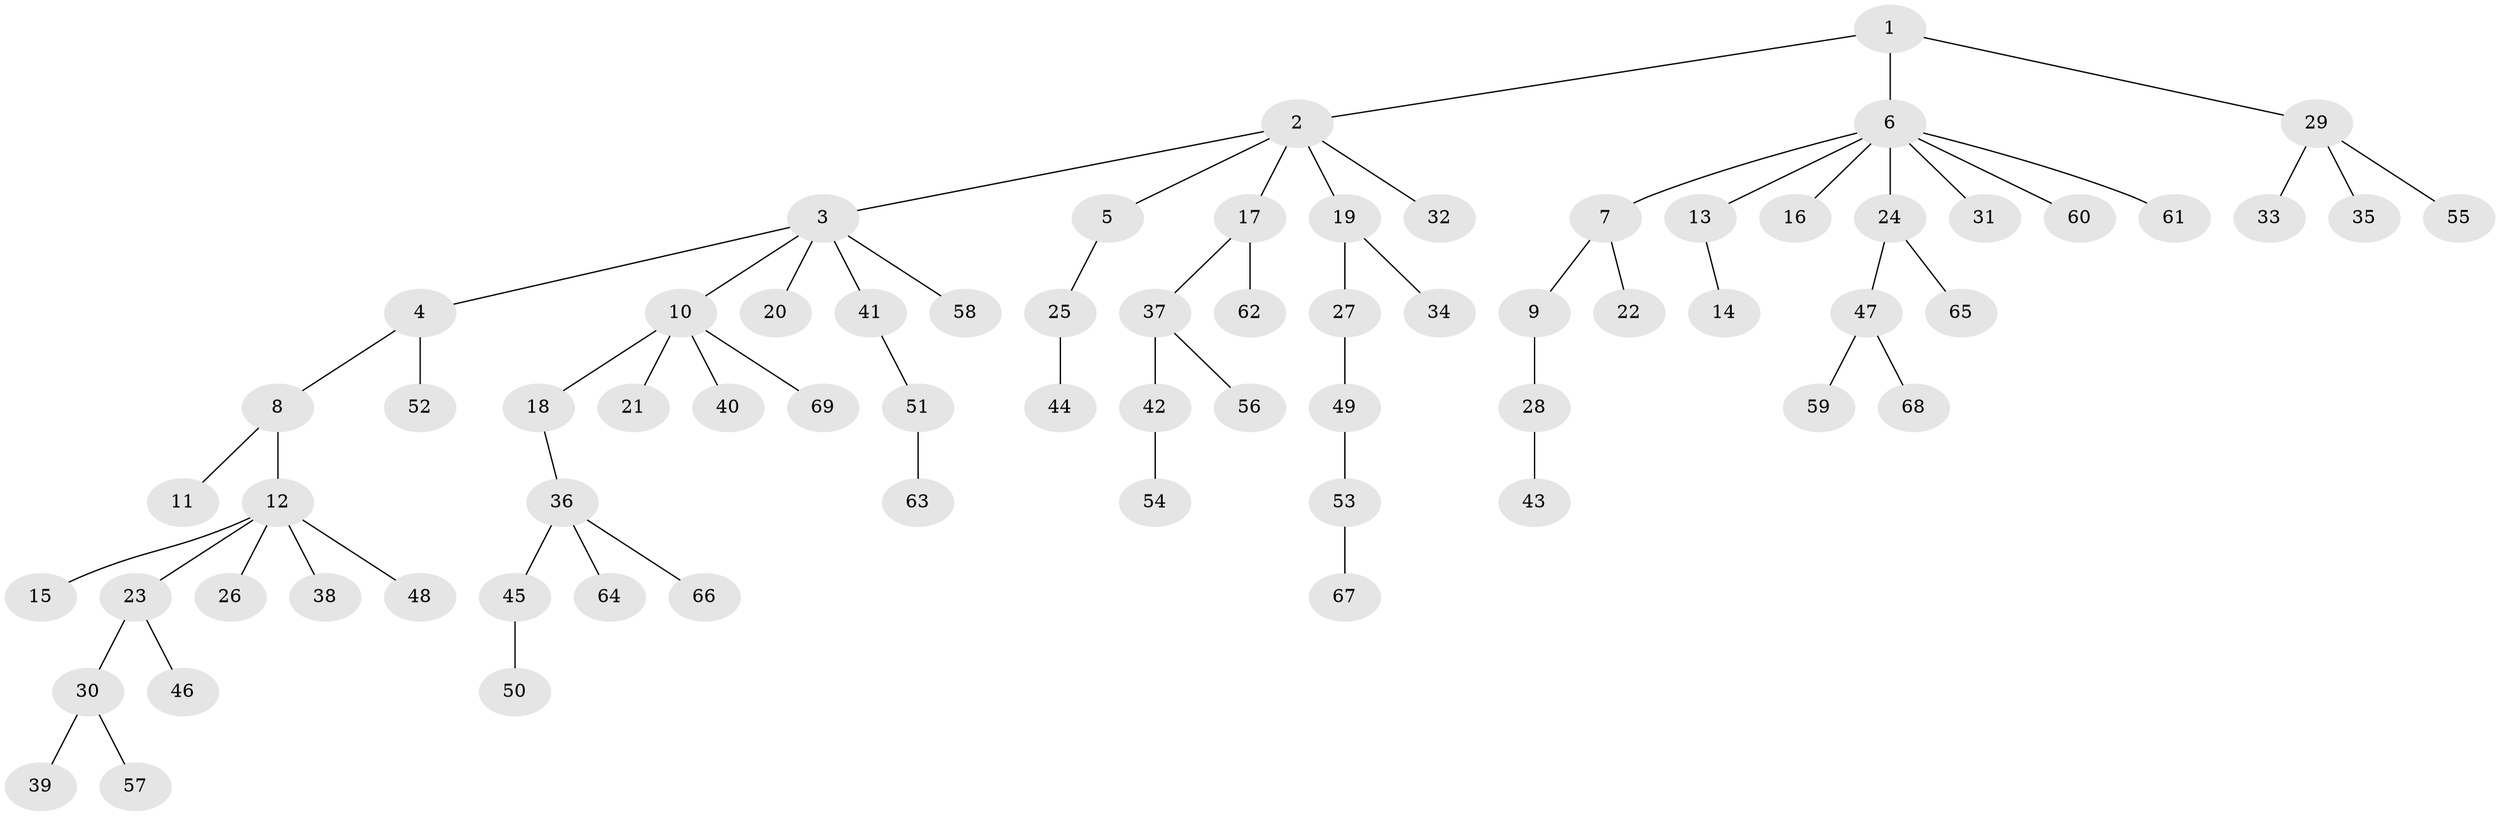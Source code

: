 // Generated by graph-tools (version 1.1) at 2025/53/03/09/25 04:53:20]
// undirected, 69 vertices, 68 edges
graph export_dot {
graph [start="1"]
  node [color=gray90,style=filled];
  1;
  2;
  3;
  4;
  5;
  6;
  7;
  8;
  9;
  10;
  11;
  12;
  13;
  14;
  15;
  16;
  17;
  18;
  19;
  20;
  21;
  22;
  23;
  24;
  25;
  26;
  27;
  28;
  29;
  30;
  31;
  32;
  33;
  34;
  35;
  36;
  37;
  38;
  39;
  40;
  41;
  42;
  43;
  44;
  45;
  46;
  47;
  48;
  49;
  50;
  51;
  52;
  53;
  54;
  55;
  56;
  57;
  58;
  59;
  60;
  61;
  62;
  63;
  64;
  65;
  66;
  67;
  68;
  69;
  1 -- 2;
  1 -- 6;
  1 -- 29;
  2 -- 3;
  2 -- 5;
  2 -- 17;
  2 -- 19;
  2 -- 32;
  3 -- 4;
  3 -- 10;
  3 -- 20;
  3 -- 41;
  3 -- 58;
  4 -- 8;
  4 -- 52;
  5 -- 25;
  6 -- 7;
  6 -- 13;
  6 -- 16;
  6 -- 24;
  6 -- 31;
  6 -- 60;
  6 -- 61;
  7 -- 9;
  7 -- 22;
  8 -- 11;
  8 -- 12;
  9 -- 28;
  10 -- 18;
  10 -- 21;
  10 -- 40;
  10 -- 69;
  12 -- 15;
  12 -- 23;
  12 -- 26;
  12 -- 38;
  12 -- 48;
  13 -- 14;
  17 -- 37;
  17 -- 62;
  18 -- 36;
  19 -- 27;
  19 -- 34;
  23 -- 30;
  23 -- 46;
  24 -- 47;
  24 -- 65;
  25 -- 44;
  27 -- 49;
  28 -- 43;
  29 -- 33;
  29 -- 35;
  29 -- 55;
  30 -- 39;
  30 -- 57;
  36 -- 45;
  36 -- 64;
  36 -- 66;
  37 -- 42;
  37 -- 56;
  41 -- 51;
  42 -- 54;
  45 -- 50;
  47 -- 59;
  47 -- 68;
  49 -- 53;
  51 -- 63;
  53 -- 67;
}
